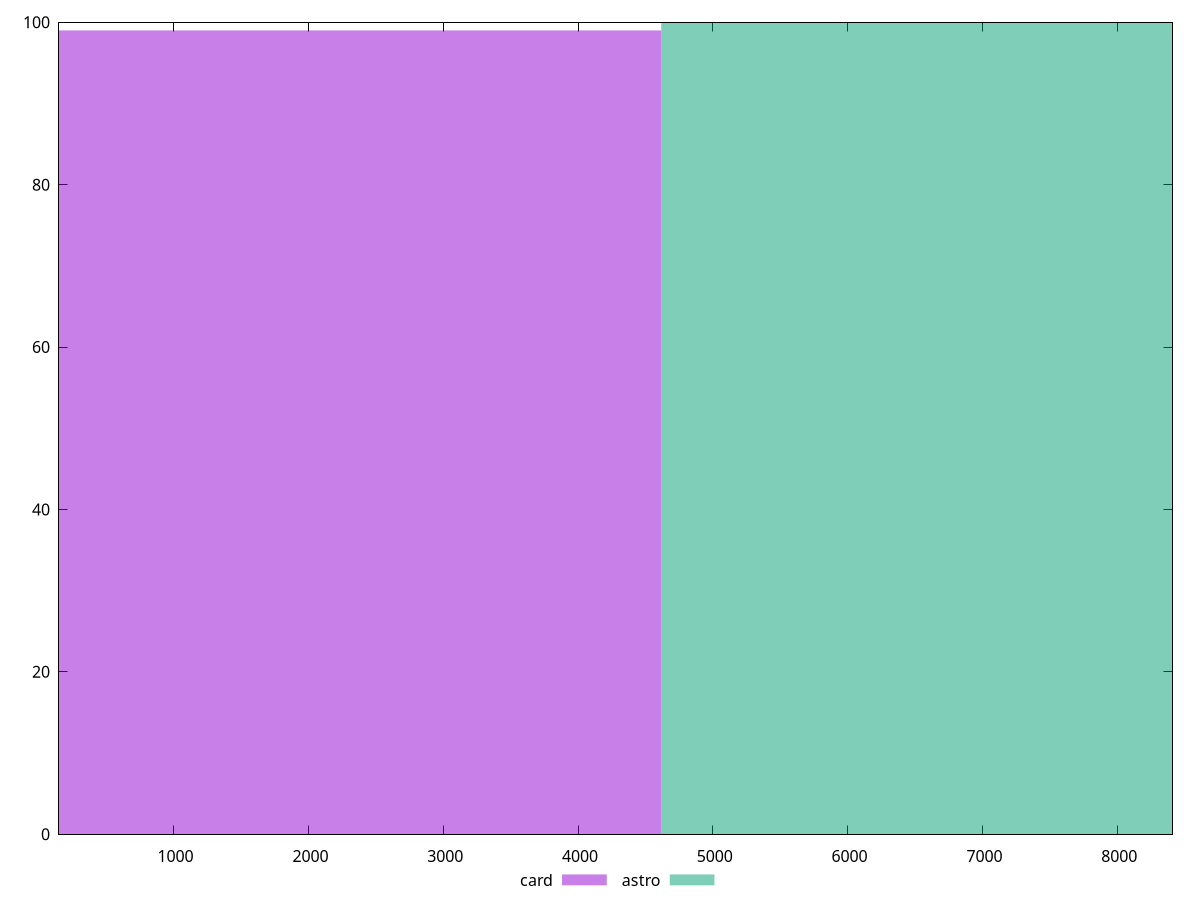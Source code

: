 reset

$card <<EOF
0 99
EOF

$astro <<EOF
9234.138746447976 100
EOF

set key outside below
set boxwidth 9234.138746447976
set xrange [150:8410]
set yrange [0:100]
set trange [0:100]
set style fill transparent solid 0.5 noborder
set terminal svg size 640, 500 enhanced background rgb 'white'
set output "reports/report_00030_2021-02-24T20-42-31.540Z/uses-text-compression/comparison/histogram/2_vs_3.svg"

plot $card title "card" with boxes, \
     $astro title "astro" with boxes

reset
